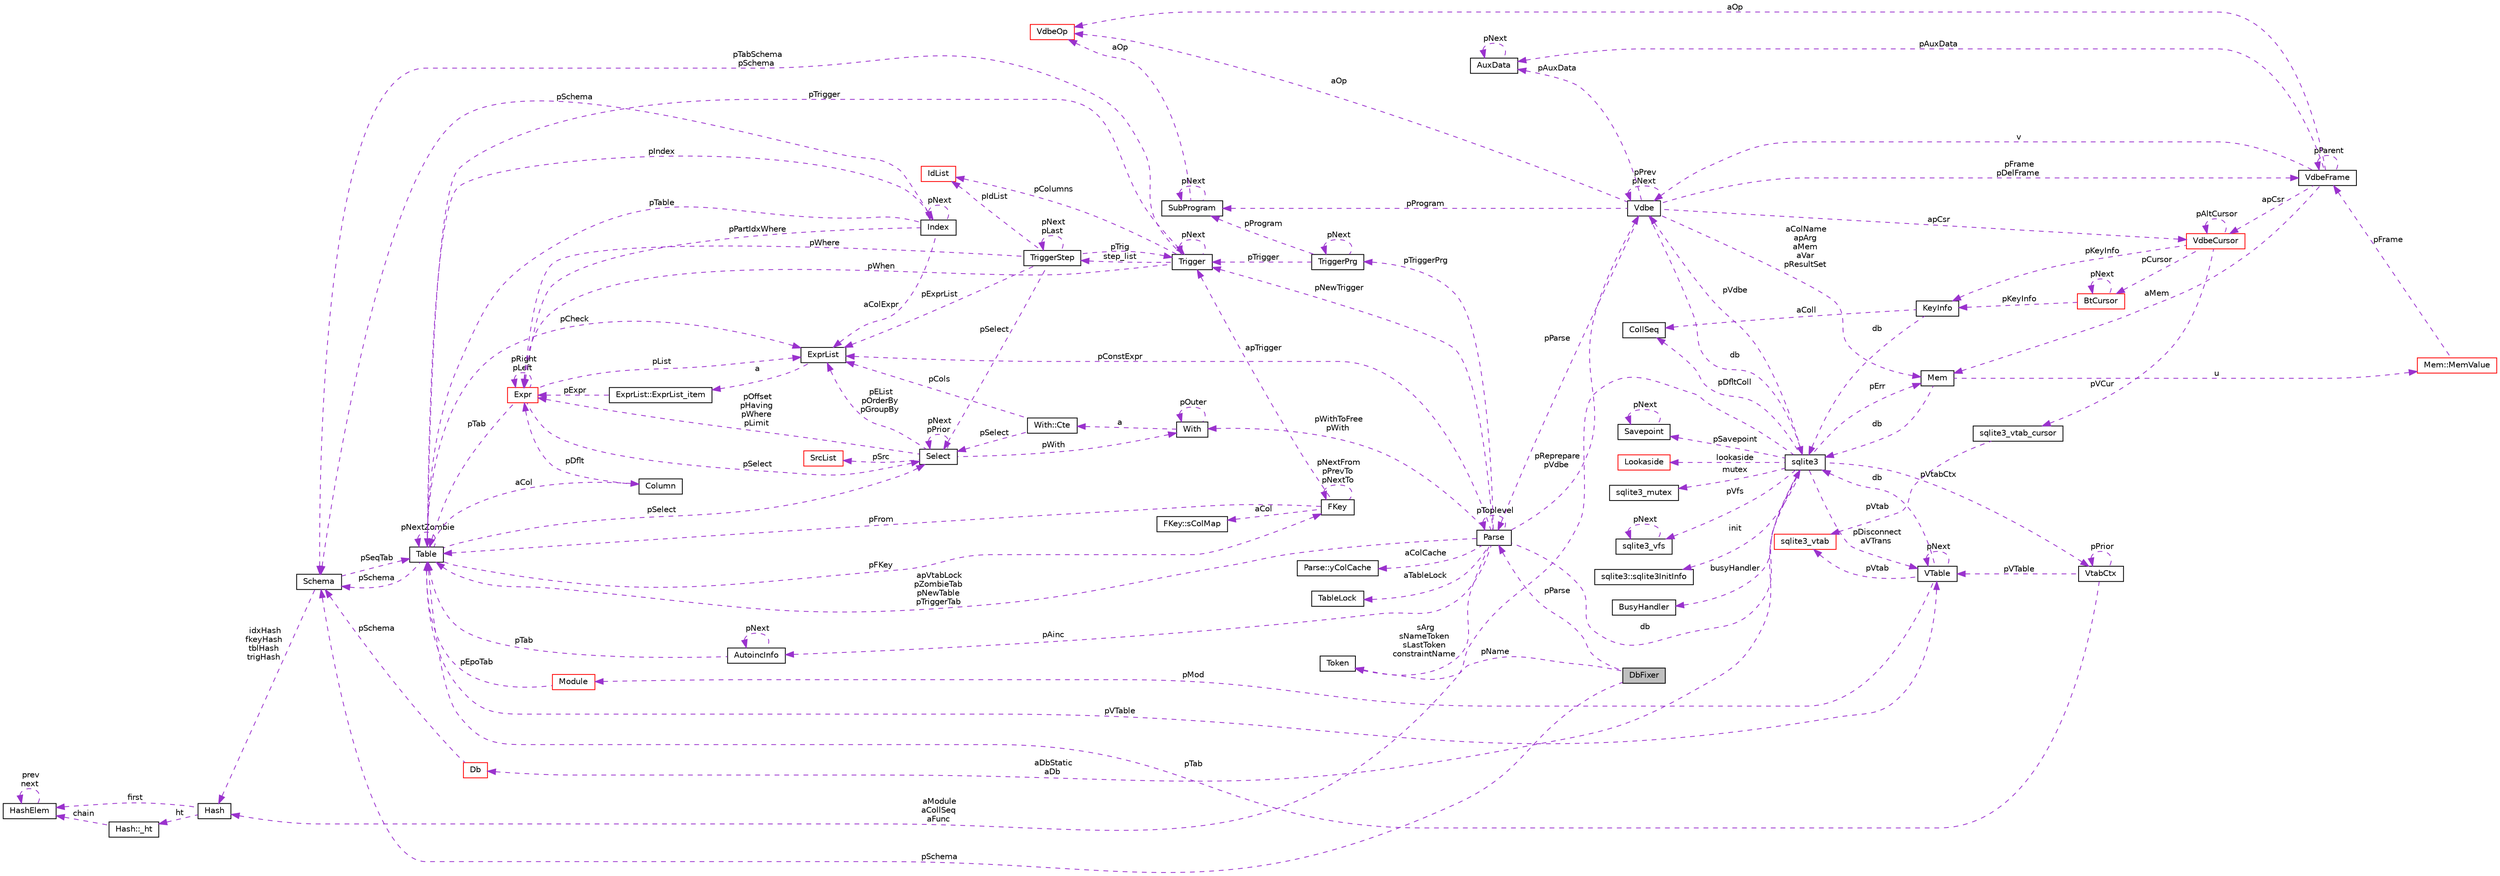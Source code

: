digraph "DbFixer"
{
  edge [fontname="Helvetica",fontsize="10",labelfontname="Helvetica",labelfontsize="10"];
  node [fontname="Helvetica",fontsize="10",shape=record];
  rankdir="LR";
  Node1 [label="DbFixer",height=0.2,width=0.4,color="black", fillcolor="grey75", style="filled", fontcolor="black"];
  Node2 -> Node1 [dir="back",color="darkorchid3",fontsize="10",style="dashed",label=" pSchema" ,fontname="Helvetica"];
  Node2 [label="Schema",height=0.2,width=0.4,color="black", fillcolor="white", style="filled",URL="$structSchema.html"];
  Node3 -> Node2 [dir="back",color="darkorchid3",fontsize="10",style="dashed",label=" pSeqTab" ,fontname="Helvetica"];
  Node3 [label="Table",height=0.2,width=0.4,color="black", fillcolor="white", style="filled",URL="$structTable.html"];
  Node2 -> Node3 [dir="back",color="darkorchid3",fontsize="10",style="dashed",label=" pSchema" ,fontname="Helvetica"];
  Node4 -> Node3 [dir="back",color="darkorchid3",fontsize="10",style="dashed",label=" aCol" ,fontname="Helvetica"];
  Node4 [label="Column",height=0.2,width=0.4,color="black", fillcolor="white", style="filled",URL="$structColumn.html"];
  Node5 -> Node4 [dir="back",color="darkorchid3",fontsize="10",style="dashed",label=" pDflt" ,fontname="Helvetica"];
  Node5 [label="Expr",height=0.2,width=0.4,color="red", fillcolor="white", style="filled",URL="$structExpr.html"];
  Node5 -> Node5 [dir="back",color="darkorchid3",fontsize="10",style="dashed",label=" pRight\npLeft" ,fontname="Helvetica"];
  Node3 -> Node5 [dir="back",color="darkorchid3",fontsize="10",style="dashed",label=" pTab" ,fontname="Helvetica"];
  Node6 -> Node5 [dir="back",color="darkorchid3",fontsize="10",style="dashed",label=" pSelect" ,fontname="Helvetica"];
  Node6 [label="Select",height=0.2,width=0.4,color="black", fillcolor="white", style="filled",URL="$structSelect.html"];
  Node5 -> Node6 [dir="back",color="darkorchid3",fontsize="10",style="dashed",label=" pOffset\npHaving\npWhere\npLimit" ,fontname="Helvetica"];
  Node7 -> Node6 [dir="back",color="darkorchid3",fontsize="10",style="dashed",label=" pWith" ,fontname="Helvetica"];
  Node7 [label="With",height=0.2,width=0.4,color="black", fillcolor="white", style="filled",URL="$structWith.html"];
  Node8 -> Node7 [dir="back",color="darkorchid3",fontsize="10",style="dashed",label=" a" ,fontname="Helvetica"];
  Node8 [label="With::Cte",height=0.2,width=0.4,color="black", fillcolor="white", style="filled",URL="$structWith_1_1Cte.html"];
  Node6 -> Node8 [dir="back",color="darkorchid3",fontsize="10",style="dashed",label=" pSelect" ,fontname="Helvetica"];
  Node9 -> Node8 [dir="back",color="darkorchid3",fontsize="10",style="dashed",label=" pCols" ,fontname="Helvetica"];
  Node9 [label="ExprList",height=0.2,width=0.4,color="black", fillcolor="white", style="filled",URL="$structExprList.html"];
  Node10 -> Node9 [dir="back",color="darkorchid3",fontsize="10",style="dashed",label=" a" ,fontname="Helvetica"];
  Node10 [label="ExprList::ExprList_item",height=0.2,width=0.4,color="black", fillcolor="white", style="filled",URL="$structExprList_1_1ExprList__item.html"];
  Node5 -> Node10 [dir="back",color="darkorchid3",fontsize="10",style="dashed",label=" pExpr" ,fontname="Helvetica"];
  Node7 -> Node7 [dir="back",color="darkorchid3",fontsize="10",style="dashed",label=" pOuter" ,fontname="Helvetica"];
  Node6 -> Node6 [dir="back",color="darkorchid3",fontsize="10",style="dashed",label=" pNext\npPrior" ,fontname="Helvetica"];
  Node11 -> Node6 [dir="back",color="darkorchid3",fontsize="10",style="dashed",label=" pSrc" ,fontname="Helvetica"];
  Node11 [label="SrcList",height=0.2,width=0.4,color="red", fillcolor="white", style="filled",URL="$structSrcList.html"];
  Node9 -> Node6 [dir="back",color="darkorchid3",fontsize="10",style="dashed",label=" pEList\npOrderBy\npGroupBy" ,fontname="Helvetica"];
  Node9 -> Node5 [dir="back",color="darkorchid3",fontsize="10",style="dashed",label=" pList" ,fontname="Helvetica"];
  Node12 -> Node3 [dir="back",color="darkorchid3",fontsize="10",style="dashed",label=" pFKey" ,fontname="Helvetica"];
  Node12 [label="FKey",height=0.2,width=0.4,color="black", fillcolor="white", style="filled",URL="$structFKey.html"];
  Node13 -> Node12 [dir="back",color="darkorchid3",fontsize="10",style="dashed",label=" aCol" ,fontname="Helvetica"];
  Node13 [label="FKey::sColMap",height=0.2,width=0.4,color="black", fillcolor="white", style="filled",URL="$structFKey_1_1sColMap.html"];
  Node12 -> Node12 [dir="back",color="darkorchid3",fontsize="10",style="dashed",label=" pNextFrom\npPrevTo\npNextTo" ,fontname="Helvetica"];
  Node3 -> Node12 [dir="back",color="darkorchid3",fontsize="10",style="dashed",label=" pFrom" ,fontname="Helvetica"];
  Node14 -> Node12 [dir="back",color="darkorchid3",fontsize="10",style="dashed",label=" apTrigger" ,fontname="Helvetica"];
  Node14 [label="Trigger",height=0.2,width=0.4,color="black", fillcolor="white", style="filled",URL="$structTrigger.html"];
  Node15 -> Node14 [dir="back",color="darkorchid3",fontsize="10",style="dashed",label=" step_list" ,fontname="Helvetica"];
  Node15 [label="TriggerStep",height=0.2,width=0.4,color="black", fillcolor="white", style="filled",URL="$structTriggerStep.html"];
  Node15 -> Node15 [dir="back",color="darkorchid3",fontsize="10",style="dashed",label=" pNext\npLast" ,fontname="Helvetica"];
  Node5 -> Node15 [dir="back",color="darkorchid3",fontsize="10",style="dashed",label=" pWhere" ,fontname="Helvetica"];
  Node16 -> Node15 [dir="back",color="darkorchid3",fontsize="10",style="dashed",label=" pIdList" ,fontname="Helvetica"];
  Node16 [label="IdList",height=0.2,width=0.4,color="red", fillcolor="white", style="filled",URL="$structIdList.html"];
  Node6 -> Node15 [dir="back",color="darkorchid3",fontsize="10",style="dashed",label=" pSelect" ,fontname="Helvetica"];
  Node14 -> Node15 [dir="back",color="darkorchid3",fontsize="10",style="dashed",label=" pTrig" ,fontname="Helvetica"];
  Node9 -> Node15 [dir="back",color="darkorchid3",fontsize="10",style="dashed",label=" pExprList" ,fontname="Helvetica"];
  Node2 -> Node14 [dir="back",color="darkorchid3",fontsize="10",style="dashed",label=" pTabSchema\npSchema" ,fontname="Helvetica"];
  Node5 -> Node14 [dir="back",color="darkorchid3",fontsize="10",style="dashed",label=" pWhen" ,fontname="Helvetica"];
  Node16 -> Node14 [dir="back",color="darkorchid3",fontsize="10",style="dashed",label=" pColumns" ,fontname="Helvetica"];
  Node14 -> Node14 [dir="back",color="darkorchid3",fontsize="10",style="dashed",label=" pNext" ,fontname="Helvetica"];
  Node17 -> Node3 [dir="back",color="darkorchid3",fontsize="10",style="dashed",label=" pVTable" ,fontname="Helvetica"];
  Node17 [label="VTable",height=0.2,width=0.4,color="black", fillcolor="white", style="filled",URL="$structVTable.html"];
  Node18 -> Node17 [dir="back",color="darkorchid3",fontsize="10",style="dashed",label=" db" ,fontname="Helvetica"];
  Node18 [label="sqlite3",height=0.2,width=0.4,color="black", fillcolor="white", style="filled",URL="$structsqlite3.html"];
  Node19 -> Node18 [dir="back",color="darkorchid3",fontsize="10",style="dashed",label=" pErr" ,fontname="Helvetica"];
  Node19 [label="Mem",height=0.2,width=0.4,color="black", fillcolor="white", style="filled",URL="$structMem.html"];
  Node20 -> Node19 [dir="back",color="darkorchid3",fontsize="10",style="dashed",label=" u" ,fontname="Helvetica"];
  Node20 [label="Mem::MemValue",height=0.2,width=0.4,color="red", fillcolor="white", style="filled",URL="$unionMem_1_1MemValue.html"];
  Node21 -> Node20 [dir="back",color="darkorchid3",fontsize="10",style="dashed",label=" pFrame" ,fontname="Helvetica"];
  Node21 [label="VdbeFrame",height=0.2,width=0.4,color="black", fillcolor="white", style="filled",URL="$structVdbeFrame.html"];
  Node19 -> Node21 [dir="back",color="darkorchid3",fontsize="10",style="dashed",label=" aMem" ,fontname="Helvetica"];
  Node22 -> Node21 [dir="back",color="darkorchid3",fontsize="10",style="dashed",label=" v" ,fontname="Helvetica"];
  Node22 [label="Vdbe",height=0.2,width=0.4,color="black", fillcolor="white", style="filled",URL="$structVdbe.html"];
  Node19 -> Node22 [dir="back",color="darkorchid3",fontsize="10",style="dashed",label=" aColName\napArg\naMem\naVar\npResultSet" ,fontname="Helvetica"];
  Node22 -> Node22 [dir="back",color="darkorchid3",fontsize="10",style="dashed",label=" pPrev\npNext" ,fontname="Helvetica"];
  Node18 -> Node22 [dir="back",color="darkorchid3",fontsize="10",style="dashed",label=" db" ,fontname="Helvetica"];
  Node21 -> Node22 [dir="back",color="darkorchid3",fontsize="10",style="dashed",label=" pFrame\npDelFrame" ,fontname="Helvetica"];
  Node23 -> Node22 [dir="back",color="darkorchid3",fontsize="10",style="dashed",label=" pAuxData" ,fontname="Helvetica"];
  Node23 [label="AuxData",height=0.2,width=0.4,color="black", fillcolor="white", style="filled",URL="$structAuxData.html"];
  Node23 -> Node23 [dir="back",color="darkorchid3",fontsize="10",style="dashed",label=" pNext" ,fontname="Helvetica"];
  Node24 -> Node22 [dir="back",color="darkorchid3",fontsize="10",style="dashed",label=" pProgram" ,fontname="Helvetica"];
  Node24 [label="SubProgram",height=0.2,width=0.4,color="black", fillcolor="white", style="filled",URL="$structSubProgram.html"];
  Node24 -> Node24 [dir="back",color="darkorchid3",fontsize="10",style="dashed",label=" pNext" ,fontname="Helvetica"];
  Node25 -> Node24 [dir="back",color="darkorchid3",fontsize="10",style="dashed",label=" aOp" ,fontname="Helvetica"];
  Node25 [label="VdbeOp",height=0.2,width=0.4,color="red", fillcolor="white", style="filled",URL="$structVdbeOp.html"];
  Node26 -> Node22 [dir="back",color="darkorchid3",fontsize="10",style="dashed",label=" apCsr" ,fontname="Helvetica"];
  Node26 [label="VdbeCursor",height=0.2,width=0.4,color="red", fillcolor="white", style="filled",URL="$structVdbeCursor.html"];
  Node27 -> Node26 [dir="back",color="darkorchid3",fontsize="10",style="dashed",label=" pCursor" ,fontname="Helvetica"];
  Node27 [label="BtCursor",height=0.2,width=0.4,color="red", fillcolor="white", style="filled",URL="$structBtCursor.html"];
  Node27 -> Node27 [dir="back",color="darkorchid3",fontsize="10",style="dashed",label=" pNext" ,fontname="Helvetica"];
  Node28 -> Node27 [dir="back",color="darkorchid3",fontsize="10",style="dashed",label=" pKeyInfo" ,fontname="Helvetica"];
  Node28 [label="KeyInfo",height=0.2,width=0.4,color="black", fillcolor="white", style="filled",URL="$structKeyInfo.html"];
  Node18 -> Node28 [dir="back",color="darkorchid3",fontsize="10",style="dashed",label=" db" ,fontname="Helvetica"];
  Node29 -> Node28 [dir="back",color="darkorchid3",fontsize="10",style="dashed",label=" aColl" ,fontname="Helvetica"];
  Node29 [label="CollSeq",height=0.2,width=0.4,color="black", fillcolor="white", style="filled",URL="$structCollSeq.html"];
  Node30 -> Node26 [dir="back",color="darkorchid3",fontsize="10",style="dashed",label=" pVCur" ,fontname="Helvetica"];
  Node30 [label="sqlite3_vtab_cursor",height=0.2,width=0.4,color="black", fillcolor="white", style="filled",URL="$structsqlite3__vtab__cursor.html"];
  Node31 -> Node30 [dir="back",color="darkorchid3",fontsize="10",style="dashed",label=" pVtab" ,fontname="Helvetica"];
  Node31 [label="sqlite3_vtab",height=0.2,width=0.4,color="red", fillcolor="white", style="filled",URL="$structsqlite3__vtab.html"];
  Node26 -> Node26 [dir="back",color="darkorchid3",fontsize="10",style="dashed",label=" pAltCursor" ,fontname="Helvetica"];
  Node28 -> Node26 [dir="back",color="darkorchid3",fontsize="10",style="dashed",label=" pKeyInfo" ,fontname="Helvetica"];
  Node32 -> Node22 [dir="back",color="darkorchid3",fontsize="10",style="dashed",label=" pParse" ,fontname="Helvetica"];
  Node32 [label="Parse",height=0.2,width=0.4,color="black", fillcolor="white", style="filled",URL="$structParse.html"];
  Node22 -> Node32 [dir="back",color="darkorchid3",fontsize="10",style="dashed",label=" pReprepare\npVdbe" ,fontname="Helvetica"];
  Node18 -> Node32 [dir="back",color="darkorchid3",fontsize="10",style="dashed",label=" db" ,fontname="Helvetica"];
  Node33 -> Node32 [dir="back",color="darkorchid3",fontsize="10",style="dashed",label=" aTableLock" ,fontname="Helvetica"];
  Node33 [label="TableLock",height=0.2,width=0.4,color="black", fillcolor="white", style="filled",URL="$structTableLock.html"];
  Node34 -> Node32 [dir="back",color="darkorchid3",fontsize="10",style="dashed",label=" sArg\nsNameToken\nsLastToken\nconstraintName" ,fontname="Helvetica"];
  Node34 [label="Token",height=0.2,width=0.4,color="black", fillcolor="white", style="filled",URL="$structToken.html"];
  Node7 -> Node32 [dir="back",color="darkorchid3",fontsize="10",style="dashed",label=" pWithToFree\npWith" ,fontname="Helvetica"];
  Node35 -> Node32 [dir="back",color="darkorchid3",fontsize="10",style="dashed",label=" aColCache" ,fontname="Helvetica"];
  Node35 [label="Parse::yColCache",height=0.2,width=0.4,color="black", fillcolor="white", style="filled",URL="$structParse_1_1yColCache.html"];
  Node3 -> Node32 [dir="back",color="darkorchid3",fontsize="10",style="dashed",label=" apVtabLock\npZombieTab\npNewTable\npTriggerTab" ,fontname="Helvetica"];
  Node14 -> Node32 [dir="back",color="darkorchid3",fontsize="10",style="dashed",label=" pNewTrigger" ,fontname="Helvetica"];
  Node36 -> Node32 [dir="back",color="darkorchid3",fontsize="10",style="dashed",label=" pTriggerPrg" ,fontname="Helvetica"];
  Node36 [label="TriggerPrg",height=0.2,width=0.4,color="black", fillcolor="white", style="filled",URL="$structTriggerPrg.html"];
  Node24 -> Node36 [dir="back",color="darkorchid3",fontsize="10",style="dashed",label=" pProgram" ,fontname="Helvetica"];
  Node14 -> Node36 [dir="back",color="darkorchid3",fontsize="10",style="dashed",label=" pTrigger" ,fontname="Helvetica"];
  Node36 -> Node36 [dir="back",color="darkorchid3",fontsize="10",style="dashed",label=" pNext" ,fontname="Helvetica"];
  Node37 -> Node32 [dir="back",color="darkorchid3",fontsize="10",style="dashed",label=" pAinc" ,fontname="Helvetica"];
  Node37 [label="AutoincInfo",height=0.2,width=0.4,color="black", fillcolor="white", style="filled",URL="$structAutoincInfo.html"];
  Node3 -> Node37 [dir="back",color="darkorchid3",fontsize="10",style="dashed",label=" pTab" ,fontname="Helvetica"];
  Node37 -> Node37 [dir="back",color="darkorchid3",fontsize="10",style="dashed",label=" pNext" ,fontname="Helvetica"];
  Node9 -> Node32 [dir="back",color="darkorchid3",fontsize="10",style="dashed",label=" pConstExpr" ,fontname="Helvetica"];
  Node32 -> Node32 [dir="back",color="darkorchid3",fontsize="10",style="dashed",label=" pToplevel" ,fontname="Helvetica"];
  Node25 -> Node22 [dir="back",color="darkorchid3",fontsize="10",style="dashed",label=" aOp" ,fontname="Helvetica"];
  Node21 -> Node21 [dir="back",color="darkorchid3",fontsize="10",style="dashed",label=" pParent" ,fontname="Helvetica"];
  Node23 -> Node21 [dir="back",color="darkorchid3",fontsize="10",style="dashed",label=" pAuxData" ,fontname="Helvetica"];
  Node26 -> Node21 [dir="back",color="darkorchid3",fontsize="10",style="dashed",label=" apCsr" ,fontname="Helvetica"];
  Node25 -> Node21 [dir="back",color="darkorchid3",fontsize="10",style="dashed",label=" aOp" ,fontname="Helvetica"];
  Node18 -> Node19 [dir="back",color="darkorchid3",fontsize="10",style="dashed",label=" db" ,fontname="Helvetica"];
  Node22 -> Node18 [dir="back",color="darkorchid3",fontsize="10",style="dashed",label=" pVdbe" ,fontname="Helvetica"];
  Node38 -> Node18 [dir="back",color="darkorchid3",fontsize="10",style="dashed",label=" pSavepoint" ,fontname="Helvetica"];
  Node38 [label="Savepoint",height=0.2,width=0.4,color="black", fillcolor="white", style="filled",URL="$structSavepoint.html"];
  Node38 -> Node38 [dir="back",color="darkorchid3",fontsize="10",style="dashed",label=" pNext" ,fontname="Helvetica"];
  Node39 -> Node18 [dir="back",color="darkorchid3",fontsize="10",style="dashed",label=" lookaside" ,fontname="Helvetica"];
  Node39 [label="Lookaside",height=0.2,width=0.4,color="red", fillcolor="white", style="filled",URL="$structLookaside.html"];
  Node40 -> Node18 [dir="back",color="darkorchid3",fontsize="10",style="dashed",label=" mutex" ,fontname="Helvetica"];
  Node40 [label="sqlite3_mutex",height=0.2,width=0.4,color="black", fillcolor="white", style="filled",URL="$structsqlite3__mutex.html"];
  Node41 -> Node18 [dir="back",color="darkorchid3",fontsize="10",style="dashed",label=" pVfs" ,fontname="Helvetica"];
  Node41 [label="sqlite3_vfs",height=0.2,width=0.4,color="black", fillcolor="white", style="filled",URL="$structsqlite3__vfs.html"];
  Node41 -> Node41 [dir="back",color="darkorchid3",fontsize="10",style="dashed",label=" pNext" ,fontname="Helvetica"];
  Node42 -> Node18 [dir="back",color="darkorchid3",fontsize="10",style="dashed",label=" init" ,fontname="Helvetica"];
  Node42 [label="sqlite3::sqlite3InitInfo",height=0.2,width=0.4,color="black", fillcolor="white", style="filled",URL="$structsqlite3_1_1sqlite3InitInfo.html"];
  Node43 -> Node18 [dir="back",color="darkorchid3",fontsize="10",style="dashed",label=" busyHandler" ,fontname="Helvetica"];
  Node43 [label="BusyHandler",height=0.2,width=0.4,color="black", fillcolor="white", style="filled",URL="$structBusyHandler.html"];
  Node44 -> Node18 [dir="back",color="darkorchid3",fontsize="10",style="dashed",label=" pVtabCtx" ,fontname="Helvetica"];
  Node44 [label="VtabCtx",height=0.2,width=0.4,color="black", fillcolor="white", style="filled",URL="$structVtabCtx.html"];
  Node44 -> Node44 [dir="back",color="darkorchid3",fontsize="10",style="dashed",label=" pPrior" ,fontname="Helvetica"];
  Node17 -> Node44 [dir="back",color="darkorchid3",fontsize="10",style="dashed",label=" pVTable" ,fontname="Helvetica"];
  Node3 -> Node44 [dir="back",color="darkorchid3",fontsize="10",style="dashed",label=" pTab" ,fontname="Helvetica"];
  Node29 -> Node18 [dir="back",color="darkorchid3",fontsize="10",style="dashed",label=" pDfltColl" ,fontname="Helvetica"];
  Node17 -> Node18 [dir="back",color="darkorchid3",fontsize="10",style="dashed",label=" pDisconnect\naVTrans" ,fontname="Helvetica"];
  Node45 -> Node18 [dir="back",color="darkorchid3",fontsize="10",style="dashed",label=" aDbStatic\naDb" ,fontname="Helvetica"];
  Node45 [label="Db",height=0.2,width=0.4,color="red", fillcolor="white", style="filled",URL="$structDb.html"];
  Node2 -> Node45 [dir="back",color="darkorchid3",fontsize="10",style="dashed",label=" pSchema" ,fontname="Helvetica"];
  Node46 -> Node18 [dir="back",color="darkorchid3",fontsize="10",style="dashed",label=" aModule\naCollSeq\naFunc" ,fontname="Helvetica"];
  Node46 [label="Hash",height=0.2,width=0.4,color="black", fillcolor="white", style="filled",URL="$structHash.html"];
  Node47 -> Node46 [dir="back",color="darkorchid3",fontsize="10",style="dashed",label=" ht" ,fontname="Helvetica"];
  Node47 [label="Hash::_ht",height=0.2,width=0.4,color="black", fillcolor="white", style="filled",URL="$structHash_1_1__ht.html"];
  Node48 -> Node47 [dir="back",color="darkorchid3",fontsize="10",style="dashed",label=" chain" ,fontname="Helvetica"];
  Node48 [label="HashElem",height=0.2,width=0.4,color="black", fillcolor="white", style="filled",URL="$structHashElem.html"];
  Node48 -> Node48 [dir="back",color="darkorchid3",fontsize="10",style="dashed",label=" prev\nnext" ,fontname="Helvetica"];
  Node48 -> Node46 [dir="back",color="darkorchid3",fontsize="10",style="dashed",label=" first" ,fontname="Helvetica"];
  Node17 -> Node17 [dir="back",color="darkorchid3",fontsize="10",style="dashed",label=" pNext" ,fontname="Helvetica"];
  Node49 -> Node17 [dir="back",color="darkorchid3",fontsize="10",style="dashed",label=" pMod" ,fontname="Helvetica"];
  Node49 [label="Module",height=0.2,width=0.4,color="red", fillcolor="white", style="filled",URL="$structModule.html"];
  Node3 -> Node49 [dir="back",color="darkorchid3",fontsize="10",style="dashed",label=" pEpoTab" ,fontname="Helvetica"];
  Node31 -> Node17 [dir="back",color="darkorchid3",fontsize="10",style="dashed",label=" pVtab" ,fontname="Helvetica"];
  Node3 -> Node3 [dir="back",color="darkorchid3",fontsize="10",style="dashed",label=" pNextZombie" ,fontname="Helvetica"];
  Node14 -> Node3 [dir="back",color="darkorchid3",fontsize="10",style="dashed",label=" pTrigger" ,fontname="Helvetica"];
  Node6 -> Node3 [dir="back",color="darkorchid3",fontsize="10",style="dashed",label=" pSelect" ,fontname="Helvetica"];
  Node9 -> Node3 [dir="back",color="darkorchid3",fontsize="10",style="dashed",label=" pCheck" ,fontname="Helvetica"];
  Node50 -> Node3 [dir="back",color="darkorchid3",fontsize="10",style="dashed",label=" pIndex" ,fontname="Helvetica"];
  Node50 [label="Index",height=0.2,width=0.4,color="black", fillcolor="white", style="filled",URL="$structIndex.html"];
  Node2 -> Node50 [dir="back",color="darkorchid3",fontsize="10",style="dashed",label=" pSchema" ,fontname="Helvetica"];
  Node5 -> Node50 [dir="back",color="darkorchid3",fontsize="10",style="dashed",label=" pPartIdxWhere" ,fontname="Helvetica"];
  Node3 -> Node50 [dir="back",color="darkorchid3",fontsize="10",style="dashed",label=" pTable" ,fontname="Helvetica"];
  Node9 -> Node50 [dir="back",color="darkorchid3",fontsize="10",style="dashed",label=" aColExpr" ,fontname="Helvetica"];
  Node50 -> Node50 [dir="back",color="darkorchid3",fontsize="10",style="dashed",label=" pNext" ,fontname="Helvetica"];
  Node46 -> Node2 [dir="back",color="darkorchid3",fontsize="10",style="dashed",label=" idxHash\nfkeyHash\ntblHash\ntrigHash" ,fontname="Helvetica"];
  Node34 -> Node1 [dir="back",color="darkorchid3",fontsize="10",style="dashed",label=" pName" ,fontname="Helvetica"];
  Node32 -> Node1 [dir="back",color="darkorchid3",fontsize="10",style="dashed",label=" pParse" ,fontname="Helvetica"];
}

